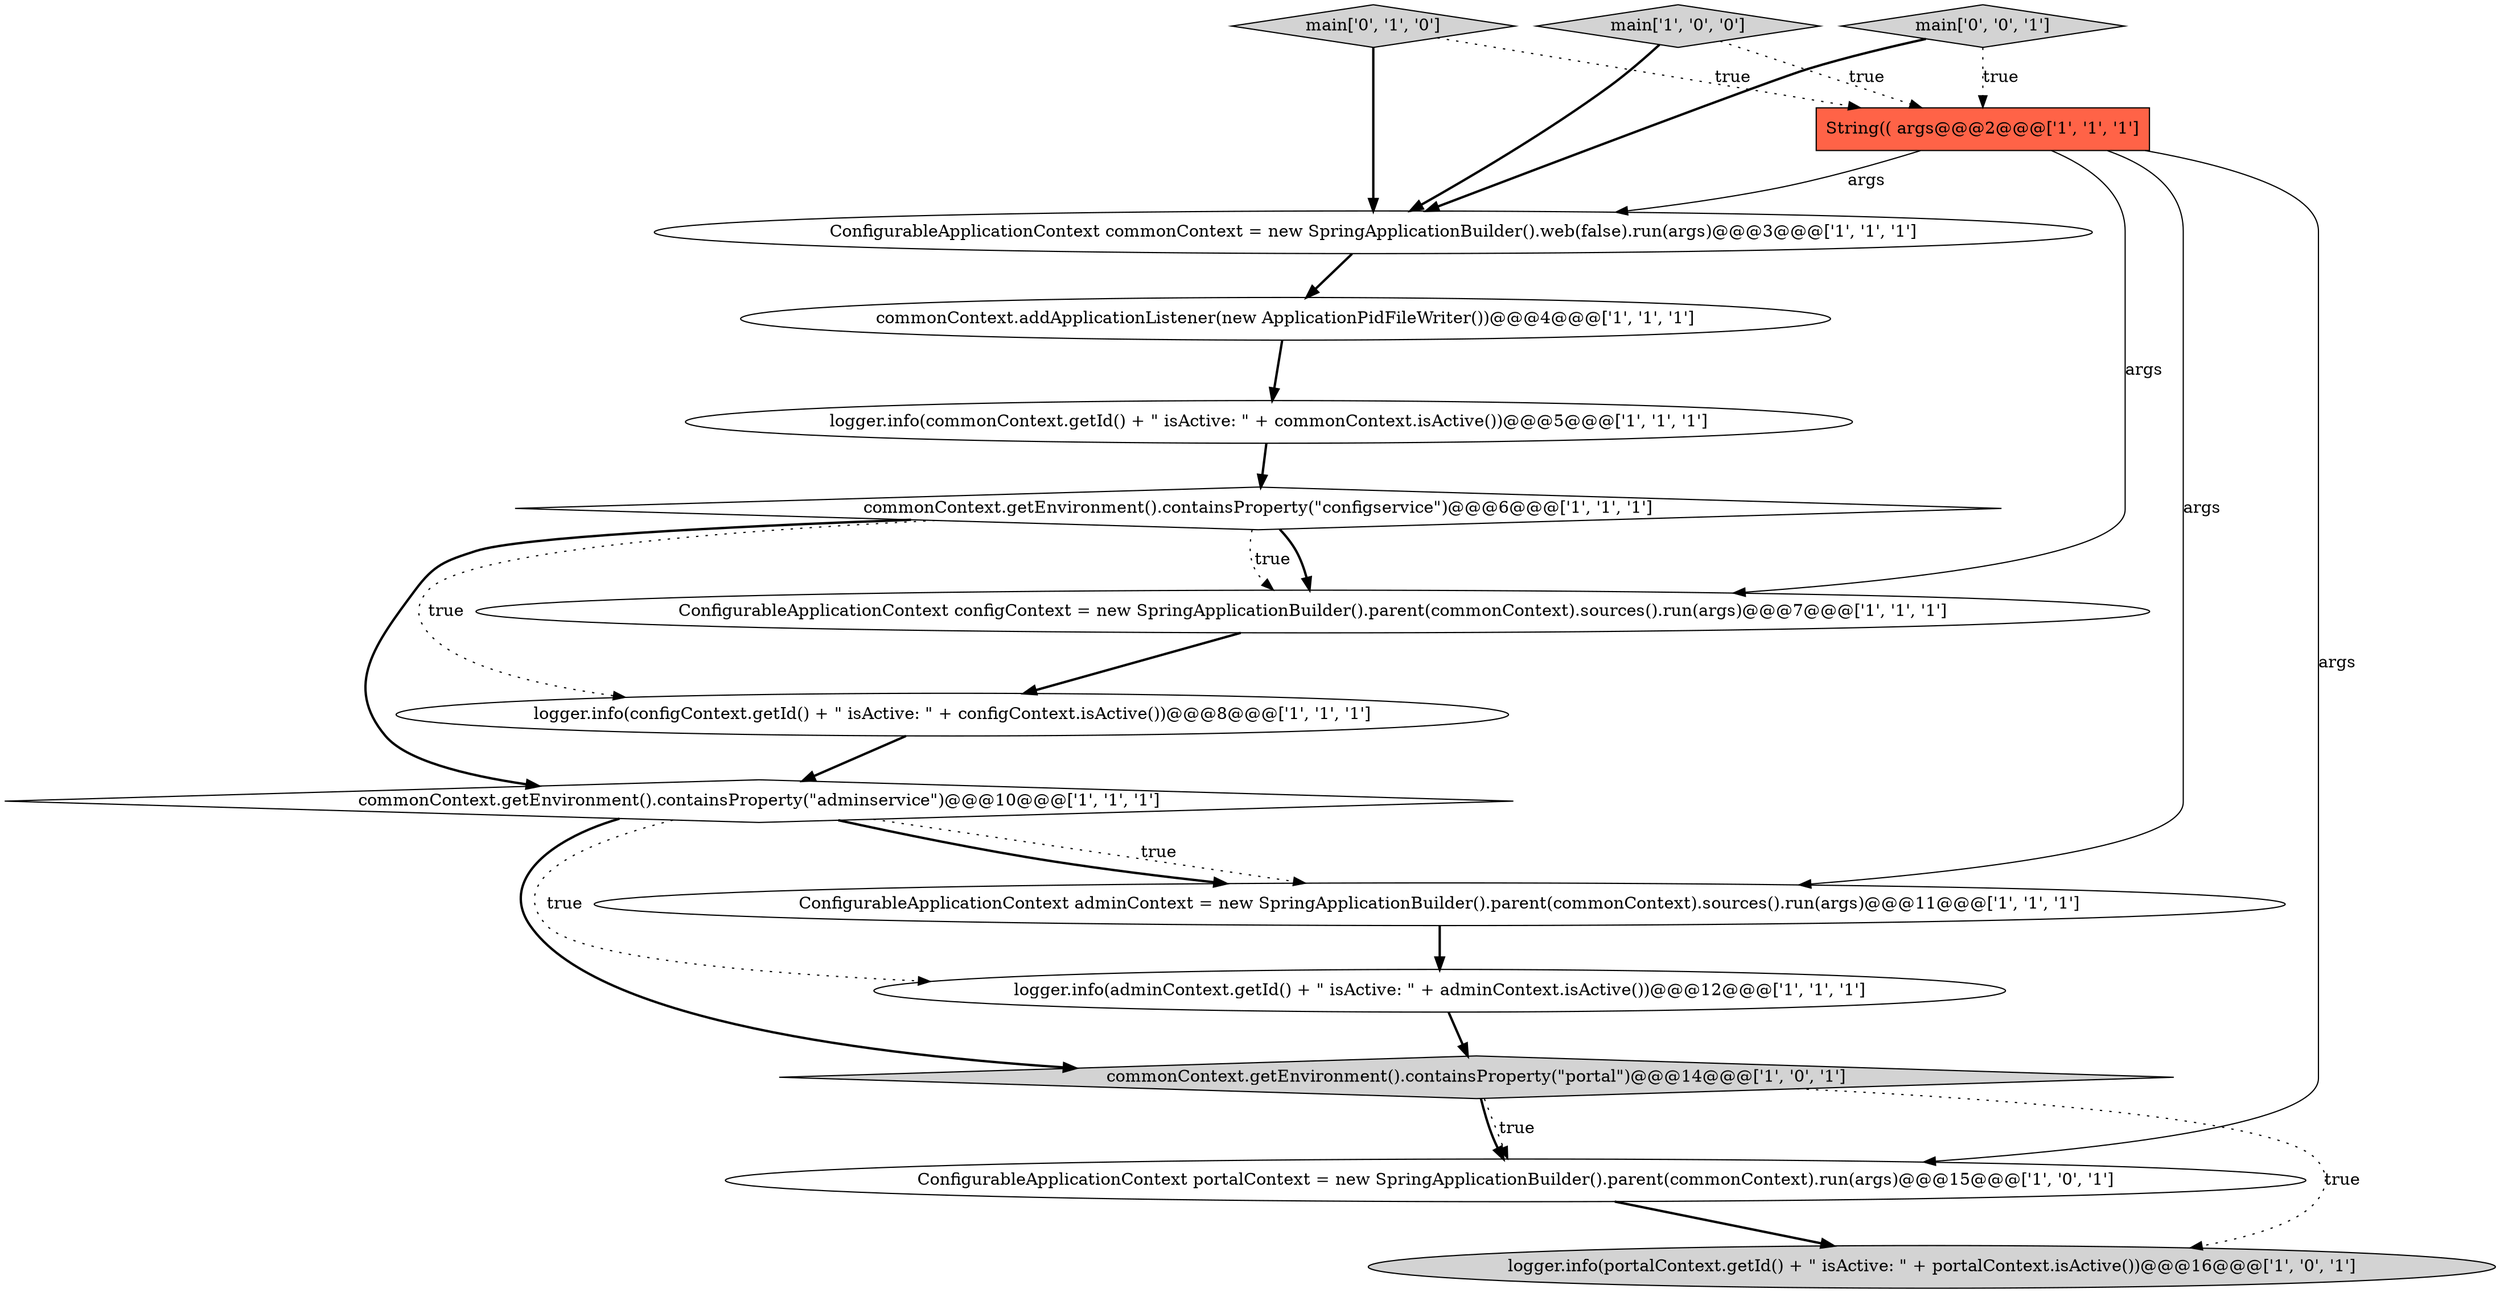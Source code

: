 digraph {
1 [style = filled, label = "commonContext.getEnvironment().containsProperty(\"portal\")@@@14@@@['1', '0', '1']", fillcolor = lightgray, shape = diamond image = "AAA0AAABBB1BBB"];
14 [style = filled, label = "main['0', '1', '0']", fillcolor = lightgray, shape = diamond image = "AAA0AAABBB2BBB"];
9 [style = filled, label = "ConfigurableApplicationContext configContext = new SpringApplicationBuilder().parent(commonContext).sources().run(args)@@@7@@@['1', '1', '1']", fillcolor = white, shape = ellipse image = "AAA0AAABBB1BBB"];
8 [style = filled, label = "commonContext.getEnvironment().containsProperty(\"configservice\")@@@6@@@['1', '1', '1']", fillcolor = white, shape = diamond image = "AAA0AAABBB1BBB"];
5 [style = filled, label = "logger.info(portalContext.getId() + \" isActive: \" + portalContext.isActive())@@@16@@@['1', '0', '1']", fillcolor = lightgray, shape = ellipse image = "AAA0AAABBB1BBB"];
13 [style = filled, label = "String(( args@@@2@@@['1', '1', '1']", fillcolor = tomato, shape = box image = "AAA0AAABBB1BBB"];
10 [style = filled, label = "logger.info(adminContext.getId() + \" isActive: \" + adminContext.isActive())@@@12@@@['1', '1', '1']", fillcolor = white, shape = ellipse image = "AAA0AAABBB1BBB"];
11 [style = filled, label = "ConfigurableApplicationContext portalContext = new SpringApplicationBuilder().parent(commonContext).run(args)@@@15@@@['1', '0', '1']", fillcolor = white, shape = ellipse image = "AAA0AAABBB1BBB"];
6 [style = filled, label = "ConfigurableApplicationContext commonContext = new SpringApplicationBuilder().web(false).run(args)@@@3@@@['1', '1', '1']", fillcolor = white, shape = ellipse image = "AAA0AAABBB1BBB"];
3 [style = filled, label = "logger.info(commonContext.getId() + \" isActive: \" + commonContext.isActive())@@@5@@@['1', '1', '1']", fillcolor = white, shape = ellipse image = "AAA0AAABBB1BBB"];
2 [style = filled, label = "main['1', '0', '0']", fillcolor = lightgray, shape = diamond image = "AAA0AAABBB1BBB"];
0 [style = filled, label = "ConfigurableApplicationContext adminContext = new SpringApplicationBuilder().parent(commonContext).sources().run(args)@@@11@@@['1', '1', '1']", fillcolor = white, shape = ellipse image = "AAA0AAABBB1BBB"];
4 [style = filled, label = "commonContext.getEnvironment().containsProperty(\"adminservice\")@@@10@@@['1', '1', '1']", fillcolor = white, shape = diamond image = "AAA0AAABBB1BBB"];
7 [style = filled, label = "logger.info(configContext.getId() + \" isActive: \" + configContext.isActive())@@@8@@@['1', '1', '1']", fillcolor = white, shape = ellipse image = "AAA0AAABBB1BBB"];
12 [style = filled, label = "commonContext.addApplicationListener(new ApplicationPidFileWriter())@@@4@@@['1', '1', '1']", fillcolor = white, shape = ellipse image = "AAA0AAABBB1BBB"];
15 [style = filled, label = "main['0', '0', '1']", fillcolor = lightgray, shape = diamond image = "AAA0AAABBB3BBB"];
8->9 [style = bold, label=""];
1->11 [style = dotted, label="true"];
15->13 [style = dotted, label="true"];
13->11 [style = solid, label="args"];
8->4 [style = bold, label=""];
4->10 [style = dotted, label="true"];
13->9 [style = solid, label="args"];
8->7 [style = dotted, label="true"];
4->0 [style = dotted, label="true"];
15->6 [style = bold, label=""];
4->1 [style = bold, label=""];
9->7 [style = bold, label=""];
1->11 [style = bold, label=""];
0->10 [style = bold, label=""];
10->1 [style = bold, label=""];
13->0 [style = solid, label="args"];
14->13 [style = dotted, label="true"];
1->5 [style = dotted, label="true"];
7->4 [style = bold, label=""];
12->3 [style = bold, label=""];
2->13 [style = dotted, label="true"];
3->8 [style = bold, label=""];
14->6 [style = bold, label=""];
6->12 [style = bold, label=""];
2->6 [style = bold, label=""];
4->0 [style = bold, label=""];
11->5 [style = bold, label=""];
13->6 [style = solid, label="args"];
8->9 [style = dotted, label="true"];
}
